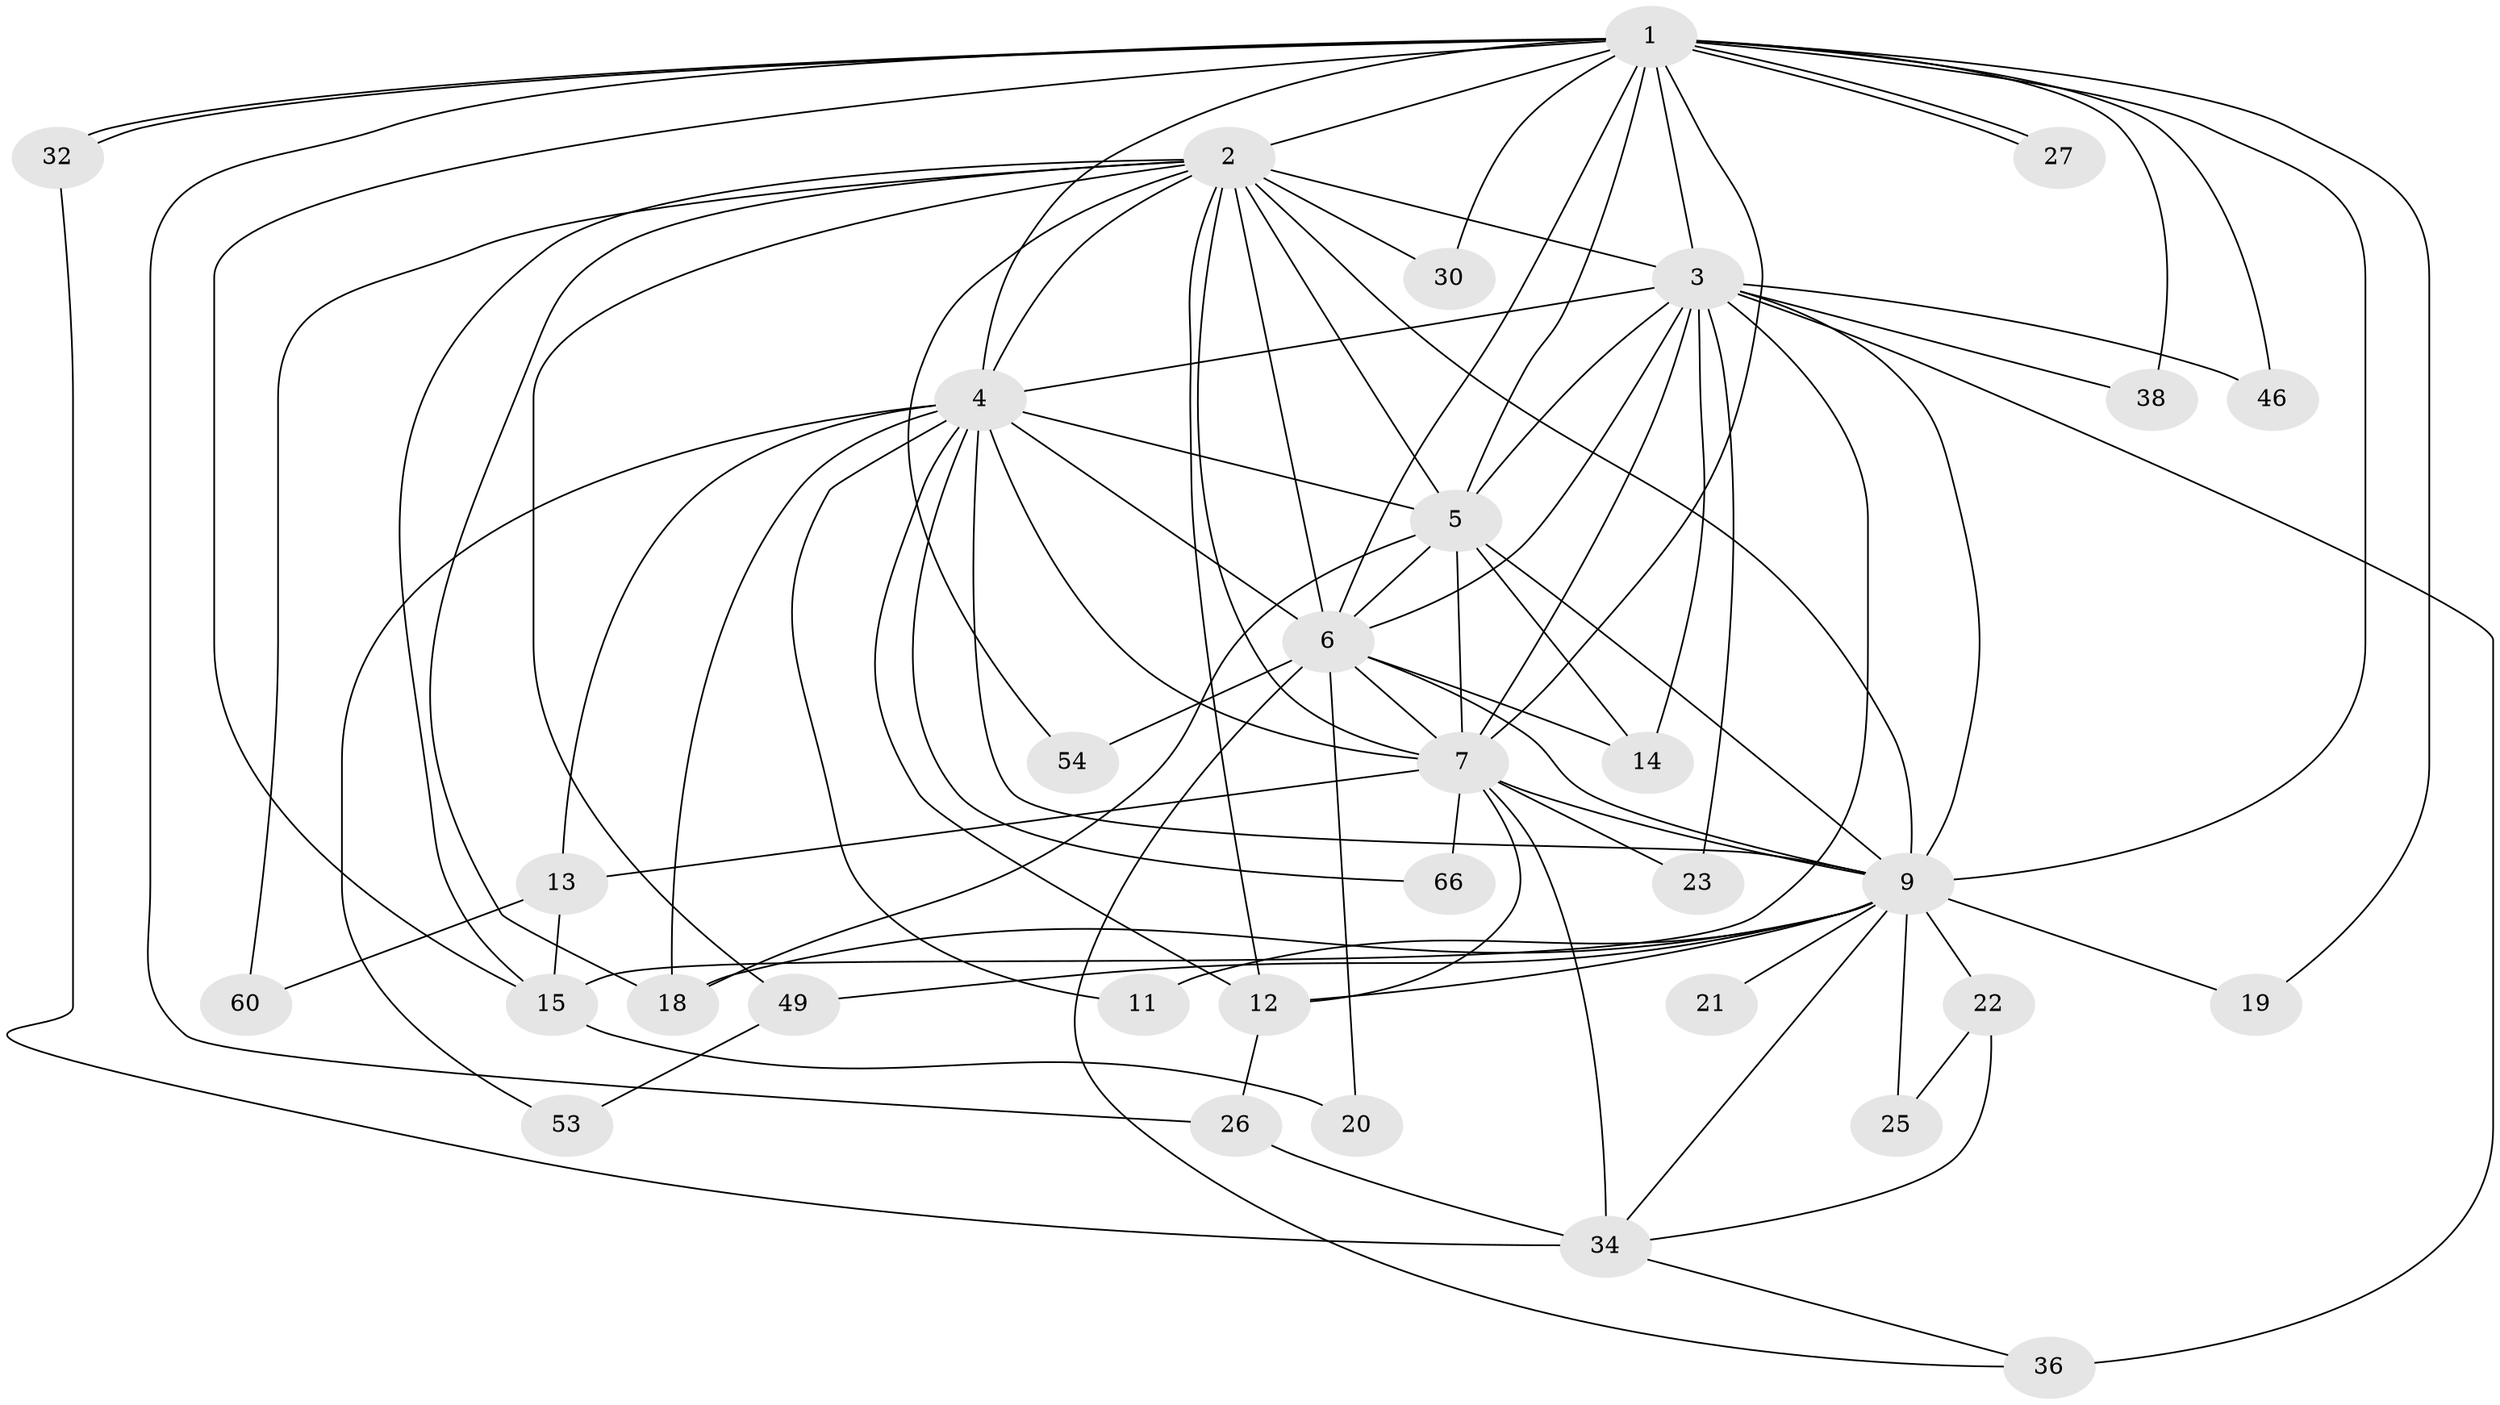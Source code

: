 // original degree distribution, {24: 0.014925373134328358, 17: 0.04477611940298507, 19: 0.04477611940298507, 14: 0.014925373134328358, 12: 0.029850746268656716, 2: 0.5223880597014925, 5: 0.029850746268656716, 4: 0.07462686567164178, 3: 0.208955223880597, 6: 0.014925373134328358}
// Generated by graph-tools (version 1.1) at 2025/17/03/04/25 18:17:14]
// undirected, 33 vertices, 87 edges
graph export_dot {
graph [start="1"]
  node [color=gray90,style=filled];
  1 [super="+50+52"];
  2;
  3 [super="+37+58+59+8+33+51+47+45"];
  4;
  5 [super="+39+44"];
  6;
  7 [super="+17+24"];
  9 [super="+10+55+56"];
  11;
  12 [super="+16+61+43"];
  13;
  14;
  15 [super="+63+29"];
  18 [super="+28"];
  19;
  20;
  21;
  22 [super="+42"];
  23;
  25;
  26 [super="+48"];
  27;
  30;
  32 [super="+40"];
  34 [super="+35"];
  36 [super="+62+41"];
  38;
  46;
  49;
  53;
  54;
  60;
  66;
  1 -- 2 [weight=2];
  1 -- 3 [weight=3];
  1 -- 4;
  1 -- 5 [weight=3];
  1 -- 6;
  1 -- 7;
  1 -- 9 [weight=3];
  1 -- 15;
  1 -- 19;
  1 -- 26;
  1 -- 27;
  1 -- 27;
  1 -- 30;
  1 -- 32;
  1 -- 32;
  1 -- 38;
  1 -- 46;
  2 -- 3 [weight=2];
  2 -- 4;
  2 -- 5;
  2 -- 6;
  2 -- 7;
  2 -- 9 [weight=2];
  2 -- 15;
  2 -- 18;
  2 -- 30;
  2 -- 49;
  2 -- 54;
  2 -- 60;
  2 -- 12;
  3 -- 4 [weight=3];
  3 -- 5 [weight=5];
  3 -- 6 [weight=2];
  3 -- 7 [weight=5];
  3 -- 9 [weight=5];
  3 -- 36 [weight=2];
  3 -- 38;
  3 -- 46 [weight=2];
  3 -- 23;
  3 -- 14;
  3 -- 15;
  4 -- 5;
  4 -- 6;
  4 -- 7;
  4 -- 9 [weight=2];
  4 -- 11;
  4 -- 12 [weight=2];
  4 -- 13;
  4 -- 18;
  4 -- 53;
  4 -- 66;
  5 -- 6 [weight=2];
  5 -- 7 [weight=2];
  5 -- 9 [weight=2];
  5 -- 14;
  5 -- 18;
  6 -- 7;
  6 -- 9 [weight=2];
  6 -- 14;
  6 -- 20;
  6 -- 54;
  6 -- 36;
  7 -- 9 [weight=2];
  7 -- 12;
  7 -- 13;
  7 -- 23 [weight=2];
  7 -- 34 [weight=2];
  7 -- 66;
  9 -- 34;
  9 -- 11;
  9 -- 12;
  9 -- 49;
  9 -- 19;
  9 -- 21;
  9 -- 22;
  9 -- 25;
  9 -- 18;
  12 -- 26;
  13 -- 60;
  13 -- 15;
  15 -- 20;
  22 -- 25;
  22 -- 34;
  26 -- 34;
  32 -- 34;
  34 -- 36;
  49 -- 53;
}
